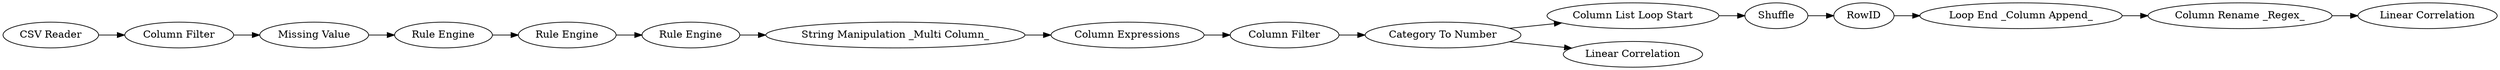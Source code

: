 digraph {
	1 [label="CSV Reader"]
	3 [label="Column Filter"]
	23 [label="Missing Value"]
	25 [label="Category To Number"]
	26 [label="Column List Loop Start"]
	27 [label=Shuffle]
	28 [label="Loop End _Column Append_"]
	29 [label="Linear Correlation"]
	30 [label="Linear Correlation"]
	31 [label=RowID]
	33 [label="Column Rename _Regex_"]
	24 [label="String Manipulation _Multi Column_"]
	34 [label="Rule Engine"]
	35 [label="Rule Engine"]
	36 [label="Rule Engine"]
	37 [label="Column Expressions"]
	38 [label="Column Filter"]
	24 -> 37
	34 -> 35
	35 -> 36
	36 -> 24
	37 -> 38
	1 -> 3
	3 -> 23
	23 -> 34
	25 -> 26
	25 -> 30
	26 -> 27
	27 -> 31
	28 -> 33
	31 -> 28
	33 -> 29
	38 -> 25
	rankdir=LR
}
